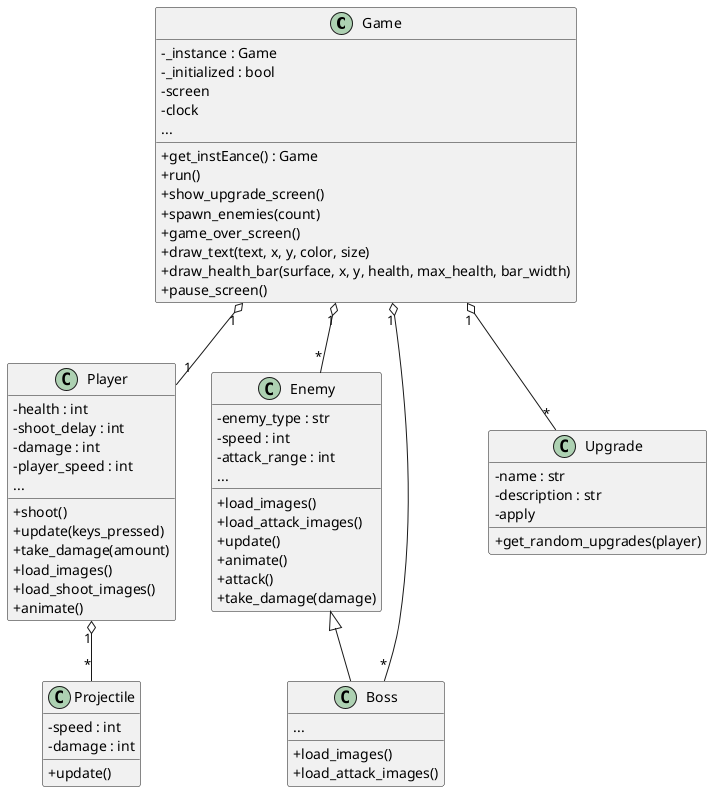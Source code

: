 ' filepath: /C:/Users/Santi/Desktop/Videojuego programacion/diagrama_clases.puml
@startuml diagrama_clases
skinparam classAttributeIconSize 0

class Game {
    - _instance : Game
    - _initialized : bool
    - screen
    - clock
    + get_instEance() : Game
    + run()
    + show_upgrade_screen()
    + spawn_enemies(count)
    + game_over_screen()
    + draw_text(text, x, y, color, size)
    + draw_health_bar(surface, x, y, health, max_health, bar_width)
    + pause_screen()
    ...
}

class Player {
    - health : int
    - shoot_delay : int
    - damage : int
    - player_speed : int
    + shoot()
    + update(keys_pressed)
    + take_damage(amount)
    + load_images()
    + load_shoot_images()
    + animate()
    ...
}

class Enemy {
    - enemy_type : str
    - speed : int
    - attack_range : int
    + load_images()
    + load_attack_images()
    + update()
    + animate()
    + attack()
    + take_damage(damage)
    ...
}

class Boss {
    + load_images()
    + load_attack_images()
    ...
}

class Upgrade {
    - name : str
    - description : str
    - apply
    + get_random_upgrades(player)
}

class Projectile {
    - speed : int
    - damage : int
    + update()
}

Game "1" o-- "1" Player
Game "1" o-- "*" Enemy
Game "1" o-- "*" Boss
Game "1" o-- "*" Upgrade
Player "1" o-- "*" Projectile
Enemy <|-- Boss

@enduml